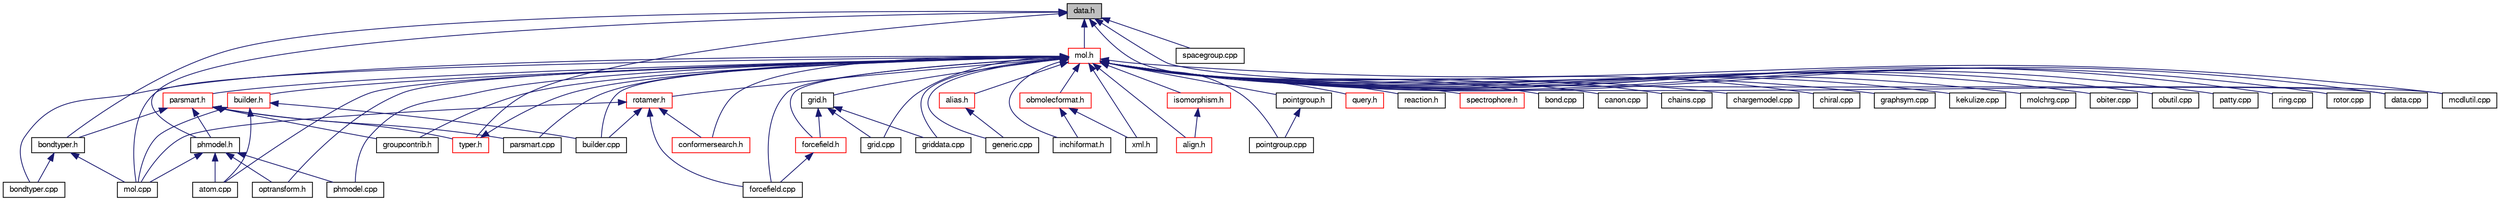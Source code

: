 digraph G
{
  edge [fontname="FreeSans",fontsize="10",labelfontname="FreeSans",labelfontsize="10"];
  node [fontname="FreeSans",fontsize="10",shape=record];
  Node1 [label="data.h",height=0.2,width=0.4,color="black", fillcolor="grey75", style="filled" fontcolor="black"];
  Node1 -> Node2 [dir=back,color="midnightblue",fontsize="10",style="solid",fontname="FreeSans"];
  Node2 [label="bondtyper.h",height=0.2,width=0.4,color="black", fillcolor="white", style="filled",URL="$bondtyper_8h.shtml",tooltip="Bond typer to perceive connectivity and bond orders/types."];
  Node2 -> Node3 [dir=back,color="midnightblue",fontsize="10",style="solid",fontname="FreeSans"];
  Node3 [label="bondtyper.cpp",height=0.2,width=0.4,color="black", fillcolor="white", style="filled",URL="$bondtyper_8cpp.shtml",tooltip="Bond typer to perceive connectivity and bond orders/types."];
  Node2 -> Node4 [dir=back,color="midnightblue",fontsize="10",style="solid",fontname="FreeSans"];
  Node4 [label="mol.cpp",height=0.2,width=0.4,color="black", fillcolor="white", style="filled",URL="$mol_8cpp.shtml",tooltip="Handle molecules. Implementation of OBMol."];
  Node1 -> Node5 [dir=back,color="midnightblue",fontsize="10",style="solid",fontname="FreeSans"];
  Node5 [label="mol.h",height=0.2,width=0.4,color="red", fillcolor="white", style="filled",URL="$mol_8h.shtml",tooltip="Handle molecules. Declarations of OBMol, OBAtom, OBBond, OBResidue. (the main header..."];
  Node5 -> Node6 [dir=back,color="midnightblue",fontsize="10",style="solid",fontname="FreeSans"];
  Node6 [label="alias.h",height=0.2,width=0.4,color="red", fillcolor="white", style="filled",URL="$alias_8h.shtml",tooltip="OBGenericData class to for atom alias data (e.g., in 2D drawing programs for &quot;COOH&quot;)..."];
  Node6 -> Node7 [dir=back,color="midnightblue",fontsize="10",style="solid",fontname="FreeSans"];
  Node7 [label="generic.cpp",height=0.2,width=0.4,color="black", fillcolor="white", style="filled",URL="$generic_8cpp.shtml",tooltip="Handle OBGenericData classes. Custom data for atoms, bonds, etc."];
  Node5 -> Node8 [dir=back,color="midnightblue",fontsize="10",style="solid",fontname="FreeSans"];
  Node8 [label="builder.h",height=0.2,width=0.4,color="red", fillcolor="white", style="filled",URL="$builder_8h.shtml",tooltip="Class to build 3D structures."];
  Node8 -> Node9 [dir=back,color="midnightblue",fontsize="10",style="solid",fontname="FreeSans"];
  Node9 [label="atom.cpp",height=0.2,width=0.4,color="black", fillcolor="white", style="filled",URL="$atom_8cpp.shtml",tooltip="Handle OBAtom class."];
  Node8 -> Node10 [dir=back,color="midnightblue",fontsize="10",style="solid",fontname="FreeSans"];
  Node10 [label="builder.cpp",height=0.2,width=0.4,color="black", fillcolor="white", style="filled",URL="$builder_8cpp.shtml",tooltip="Handle OBBuilder class."];
  Node8 -> Node4 [dir=back,color="midnightblue",fontsize="10",style="solid",fontname="FreeSans"];
  Node5 -> Node11 [dir=back,color="midnightblue",fontsize="10",style="solid",fontname="FreeSans"];
  Node11 [label="conformersearch.h",height=0.2,width=0.4,color="red", fillcolor="white", style="filled",URL="$conformersearch_8h.shtml"];
  Node5 -> Node12 [dir=back,color="midnightblue",fontsize="10",style="solid",fontname="FreeSans"];
  Node12 [label="forcefield.h",height=0.2,width=0.4,color="red", fillcolor="white", style="filled",URL="$forcefield_8h.shtml",tooltip="Handle forcefields."];
  Node12 -> Node13 [dir=back,color="midnightblue",fontsize="10",style="solid",fontname="FreeSans"];
  Node13 [label="forcefield.cpp",height=0.2,width=0.4,color="black", fillcolor="white", style="filled",URL="$forcefield_8cpp.shtml",tooltip="Handle OBForceField class."];
  Node5 -> Node14 [dir=back,color="midnightblue",fontsize="10",style="solid",fontname="FreeSans"];
  Node14 [label="grid.h",height=0.2,width=0.4,color="black", fillcolor="white", style="filled",URL="$grid_8h.shtml",tooltip="Handle grids of values."];
  Node14 -> Node12 [dir=back,color="midnightblue",fontsize="10",style="solid",fontname="FreeSans"];
  Node14 -> Node15 [dir=back,color="midnightblue",fontsize="10",style="solid",fontname="FreeSans"];
  Node15 [label="grid.cpp",height=0.2,width=0.4,color="black", fillcolor="white", style="filled",URL="$grid_8cpp.shtml",tooltip="Handle grids of values."];
  Node14 -> Node16 [dir=back,color="midnightblue",fontsize="10",style="solid",fontname="FreeSans"];
  Node16 [label="griddata.cpp",height=0.2,width=0.4,color="black", fillcolor="white", style="filled",URL="$griddata_8cpp.shtml",tooltip="OBGenericData class to connect numeric grids (e.g., orbitals, electrostatic potential)..."];
  Node5 -> Node17 [dir=back,color="midnightblue",fontsize="10",style="solid",fontname="FreeSans"];
  Node17 [label="groupcontrib.h",height=0.2,width=0.4,color="black", fillcolor="white", style="filled",URL="$groupcontrib_8h.shtml",tooltip="Handle group contribution algorithms."];
  Node5 -> Node18 [dir=back,color="midnightblue",fontsize="10",style="solid",fontname="FreeSans"];
  Node18 [label="inchiformat.h",height=0.2,width=0.4,color="black", fillcolor="white", style="filled",URL="$inchiformat_8h.shtml"];
  Node5 -> Node19 [dir=back,color="midnightblue",fontsize="10",style="solid",fontname="FreeSans"];
  Node19 [label="isomorphism.h",height=0.2,width=0.4,color="red", fillcolor="white", style="filled",URL="$isomorphism_8h.shtml"];
  Node19 -> Node20 [dir=back,color="midnightblue",fontsize="10",style="solid",fontname="FreeSans"];
  Node20 [label="align.h",height=0.2,width=0.4,color="red", fillcolor="white", style="filled",URL="$align_8h.shtml"];
  Node5 -> Node21 [dir=back,color="midnightblue",fontsize="10",style="solid",fontname="FreeSans"];
  Node21 [label="obmolecformat.h",height=0.2,width=0.4,color="red", fillcolor="white", style="filled",URL="$obmolecformat_8h.shtml",tooltip="Subclass of OBFormat for conversion of OBMol."];
  Node21 -> Node18 [dir=back,color="midnightblue",fontsize="10",style="solid",fontname="FreeSans"];
  Node21 -> Node22 [dir=back,color="midnightblue",fontsize="10",style="solid",fontname="FreeSans"];
  Node22 [label="xml.h",height=0.2,width=0.4,color="black", fillcolor="white", style="filled",URL="$xml_8h.shtml",tooltip="Declaration of XMLConversion, declaration and definition of XMLBaseFormat and XMLMoleculeFormat..."];
  Node5 -> Node23 [dir=back,color="midnightblue",fontsize="10",style="solid",fontname="FreeSans"];
  Node23 [label="optransform.h",height=0.2,width=0.4,color="black", fillcolor="white", style="filled",URL="$optransform_8h.shtml",tooltip="Operations to change molecules using a datafile of chemical transformations OBChemTsfm..."];
  Node5 -> Node24 [dir=back,color="midnightblue",fontsize="10",style="solid",fontname="FreeSans"];
  Node24 [label="parsmart.h",height=0.2,width=0.4,color="red", fillcolor="white", style="filled",URL="$parsmart_8h.shtml",tooltip="Daylight SMARTS parser."];
  Node24 -> Node2 [dir=back,color="midnightblue",fontsize="10",style="solid",fontname="FreeSans"];
  Node24 -> Node17 [dir=back,color="midnightblue",fontsize="10",style="solid",fontname="FreeSans"];
  Node24 -> Node25 [dir=back,color="midnightblue",fontsize="10",style="solid",fontname="FreeSans"];
  Node25 [label="phmodel.h",height=0.2,width=0.4,color="black", fillcolor="white", style="filled",URL="$phmodel_8h.shtml",tooltip="Read pH rules and assign charges."];
  Node25 -> Node23 [dir=back,color="midnightblue",fontsize="10",style="solid",fontname="FreeSans"];
  Node25 -> Node9 [dir=back,color="midnightblue",fontsize="10",style="solid",fontname="FreeSans"];
  Node25 -> Node4 [dir=back,color="midnightblue",fontsize="10",style="solid",fontname="FreeSans"];
  Node25 -> Node26 [dir=back,color="midnightblue",fontsize="10",style="solid",fontname="FreeSans"];
  Node26 [label="phmodel.cpp",height=0.2,width=0.4,color="black", fillcolor="white", style="filled",URL="$phmodel_8cpp.shtml",tooltip="Read pH rules and assign charges."];
  Node24 -> Node27 [dir=back,color="midnightblue",fontsize="10",style="solid",fontname="FreeSans"];
  Node27 [label="typer.h",height=0.2,width=0.4,color="red", fillcolor="white", style="filled",URL="$typer_8h.shtml",tooltip="Open Babel atom and aromaticity typer."];
  Node27 -> Node5 [dir=back,color="midnightblue",fontsize="10",style="solid",fontname="FreeSans"];
  Node24 -> Node28 [dir=back,color="midnightblue",fontsize="10",style="solid",fontname="FreeSans"];
  Node28 [label="parsmart.cpp",height=0.2,width=0.4,color="black", fillcolor="white", style="filled",URL="$parsmart_8cpp.shtml",tooltip="Implementation of Daylight SMARTS parser."];
  Node5 -> Node29 [dir=back,color="midnightblue",fontsize="10",style="solid",fontname="FreeSans"];
  Node29 [label="pointgroup.h",height=0.2,width=0.4,color="black", fillcolor="white", style="filled",URL="$pointgroup_8h.shtml",tooltip="Brute-force point group detection."];
  Node29 -> Node30 [dir=back,color="midnightblue",fontsize="10",style="solid",fontname="FreeSans"];
  Node30 [label="pointgroup.cpp",height=0.2,width=0.4,color="black", fillcolor="white", style="filled",URL="$pointgroup_8cpp.shtml",tooltip="Brute-force point group detection."];
  Node5 -> Node31 [dir=back,color="midnightblue",fontsize="10",style="solid",fontname="FreeSans"];
  Node31 [label="query.h",height=0.2,width=0.4,color="red", fillcolor="white", style="filled",URL="$query_8h.shtml"];
  Node5 -> Node32 [dir=back,color="midnightblue",fontsize="10",style="solid",fontname="FreeSans"];
  Node32 [label="reaction.h",height=0.2,width=0.4,color="black", fillcolor="white", style="filled",URL="$reaction_8h.shtml",tooltip="Handle chemical reactions (i.e., lists of reagents and products)."];
  Node5 -> Node33 [dir=back,color="midnightblue",fontsize="10",style="solid",fontname="FreeSans"];
  Node33 [label="rotamer.h",height=0.2,width=0.4,color="red", fillcolor="white", style="filled",URL="$rotamer_8h.shtml",tooltip="Handle rotamer list data."];
  Node33 -> Node11 [dir=back,color="midnightblue",fontsize="10",style="solid",fontname="FreeSans"];
  Node33 -> Node10 [dir=back,color="midnightblue",fontsize="10",style="solid",fontname="FreeSans"];
  Node33 -> Node13 [dir=back,color="midnightblue",fontsize="10",style="solid",fontname="FreeSans"];
  Node33 -> Node4 [dir=back,color="midnightblue",fontsize="10",style="solid",fontname="FreeSans"];
  Node5 -> Node34 [dir=back,color="midnightblue",fontsize="10",style="solid",fontname="FreeSans"];
  Node34 [label="spectrophore.h",height=0.2,width=0.4,color="red", fillcolor="white", style="filled",URL="$spectrophore_8h.shtml",tooltip="Class to compute Spectrophores&tm;."];
  Node5 -> Node22 [dir=back,color="midnightblue",fontsize="10",style="solid",fontname="FreeSans"];
  Node5 -> Node20 [dir=back,color="midnightblue",fontsize="10",style="solid",fontname="FreeSans"];
  Node5 -> Node9 [dir=back,color="midnightblue",fontsize="10",style="solid",fontname="FreeSans"];
  Node5 -> Node35 [dir=back,color="midnightblue",fontsize="10",style="solid",fontname="FreeSans"];
  Node35 [label="bond.cpp",height=0.2,width=0.4,color="black", fillcolor="white", style="filled",URL="$bond_8cpp.shtml",tooltip="Handle OBBond class."];
  Node5 -> Node3 [dir=back,color="midnightblue",fontsize="10",style="solid",fontname="FreeSans"];
  Node5 -> Node10 [dir=back,color="midnightblue",fontsize="10",style="solid",fontname="FreeSans"];
  Node5 -> Node36 [dir=back,color="midnightblue",fontsize="10",style="solid",fontname="FreeSans"];
  Node36 [label="canon.cpp",height=0.2,width=0.4,color="black", fillcolor="white", style="filled",URL="$canon_8cpp.shtml",tooltip="Canonical numbering of SMILES, molecules and fragments."];
  Node5 -> Node37 [dir=back,color="midnightblue",fontsize="10",style="solid",fontname="FreeSans"];
  Node37 [label="chains.cpp",height=0.2,width=0.4,color="black", fillcolor="white", style="filled",URL="$chains_8cpp.shtml",tooltip="Parse for macromolecule chains and residues."];
  Node5 -> Node38 [dir=back,color="midnightblue",fontsize="10",style="solid",fontname="FreeSans"];
  Node38 [label="chargemodel.cpp",height=0.2,width=0.4,color="black", fillcolor="white", style="filled",URL="$chargemodel_8cpp.shtml",tooltip="Base class for molecular partial charge models."];
  Node5 -> Node39 [dir=back,color="midnightblue",fontsize="10",style="solid",fontname="FreeSans"];
  Node39 [label="chiral.cpp",height=0.2,width=0.4,color="black", fillcolor="white", style="filled",URL="$chiral_8cpp.shtml",tooltip="Detect chiral atoms and molecules."];
  Node5 -> Node40 [dir=back,color="midnightblue",fontsize="10",style="solid",fontname="FreeSans"];
  Node40 [label="data.cpp",height=0.2,width=0.4,color="black", fillcolor="white", style="filled",URL="$data_8cpp.shtml",tooltip="Global data and resource file parsers."];
  Node5 -> Node13 [dir=back,color="midnightblue",fontsize="10",style="solid",fontname="FreeSans"];
  Node5 -> Node7 [dir=back,color="midnightblue",fontsize="10",style="solid",fontname="FreeSans"];
  Node5 -> Node41 [dir=back,color="midnightblue",fontsize="10",style="solid",fontname="FreeSans"];
  Node41 [label="graphsym.cpp",height=0.2,width=0.4,color="black", fillcolor="white", style="filled",URL="$graphsym_8cpp.shtml",tooltip="XXXX."];
  Node5 -> Node15 [dir=back,color="midnightblue",fontsize="10",style="solid",fontname="FreeSans"];
  Node5 -> Node16 [dir=back,color="midnightblue",fontsize="10",style="solid",fontname="FreeSans"];
  Node5 -> Node42 [dir=back,color="midnightblue",fontsize="10",style="solid",fontname="FreeSans"];
  Node42 [label="kekulize.cpp",height=0.2,width=0.4,color="black", fillcolor="white", style="filled",URL="$kekulize_8cpp.shtml",tooltip="Alternate algorithm to kekulize a molecule (OBMol::NewPerceiveKekuleBonds())."];
  Node5 -> Node43 [dir=back,color="midnightblue",fontsize="10",style="solid",fontname="FreeSans"];
  Node43 [label="mcdlutil.cpp",height=0.2,width=0.4,color="black", fillcolor="white", style="filled",URL="$mcdlutil_8cpp.shtml"];
  Node5 -> Node4 [dir=back,color="midnightblue",fontsize="10",style="solid",fontname="FreeSans"];
  Node5 -> Node44 [dir=back,color="midnightblue",fontsize="10",style="solid",fontname="FreeSans"];
  Node44 [label="molchrg.cpp",height=0.2,width=0.4,color="black", fillcolor="white", style="filled",URL="$molchrg_8cpp.shtml",tooltip="Assign Gasteiger partial charges."];
  Node5 -> Node45 [dir=back,color="midnightblue",fontsize="10",style="solid",fontname="FreeSans"];
  Node45 [label="obiter.cpp",height=0.2,width=0.4,color="black", fillcolor="white", style="filled",URL="$obiter_8cpp.shtml",tooltip="STL-style iterators for Open Babel."];
  Node5 -> Node46 [dir=back,color="midnightblue",fontsize="10",style="solid",fontname="FreeSans"];
  Node46 [label="obutil.cpp",height=0.2,width=0.4,color="black", fillcolor="white", style="filled",URL="$obutil_8cpp.shtml",tooltip="Various utility methods."];
  Node5 -> Node28 [dir=back,color="midnightblue",fontsize="10",style="solid",fontname="FreeSans"];
  Node5 -> Node47 [dir=back,color="midnightblue",fontsize="10",style="solid",fontname="FreeSans"];
  Node47 [label="patty.cpp",height=0.2,width=0.4,color="black", fillcolor="white", style="filled",URL="$patty_8cpp.shtml",tooltip="Programmable atom typer."];
  Node5 -> Node26 [dir=back,color="midnightblue",fontsize="10",style="solid",fontname="FreeSans"];
  Node5 -> Node30 [dir=back,color="midnightblue",fontsize="10",style="solid",fontname="FreeSans"];
  Node5 -> Node48 [dir=back,color="midnightblue",fontsize="10",style="solid",fontname="FreeSans"];
  Node48 [label="ring.cpp",height=0.2,width=0.4,color="black", fillcolor="white", style="filled",URL="$ring_8cpp.shtml",tooltip="Deal with rings, find smallest set of smallest rings (SSSR)."];
  Node5 -> Node49 [dir=back,color="midnightblue",fontsize="10",style="solid",fontname="FreeSans"];
  Node49 [label="rotor.cpp",height=0.2,width=0.4,color="black", fillcolor="white", style="filled",URL="$rotor_8cpp.shtml",tooltip="Rotate dihedral angles according to rotor rules."];
  Node1 -> Node25 [dir=back,color="midnightblue",fontsize="10",style="solid",fontname="FreeSans"];
  Node1 -> Node27 [dir=back,color="midnightblue",fontsize="10",style="solid",fontname="FreeSans"];
  Node1 -> Node40 [dir=back,color="midnightblue",fontsize="10",style="solid",fontname="FreeSans"];
  Node1 -> Node43 [dir=back,color="midnightblue",fontsize="10",style="solid",fontname="FreeSans"];
  Node1 -> Node50 [dir=back,color="midnightblue",fontsize="10",style="solid",fontname="FreeSans"];
  Node50 [label="spacegroup.cpp",height=0.2,width=0.4,color="black", fillcolor="white", style="filled",URL="$spacegroup_8cpp.shtml",tooltip="Handle Crystallographic Space Groups."];
}
